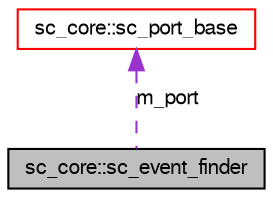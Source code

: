 digraph G
{
  edge [fontname="FreeSans",fontsize="10",labelfontname="FreeSans",labelfontsize="10"];
  node [fontname="FreeSans",fontsize="10",shape=record];
  Node1 [label="sc_core::sc_event_finder",height=0.2,width=0.4,color="black", fillcolor="grey75", style="filled" fontcolor="black"];
  Node2 -> Node1 [dir=back,color="darkorchid3",fontsize="10",style="dashed",label="m_port",fontname="FreeSans"];
  Node2 [label="sc_core::sc_port_base",height=0.2,width=0.4,color="red", fillcolor="white", style="filled",URL="$a00152.html"];
}
